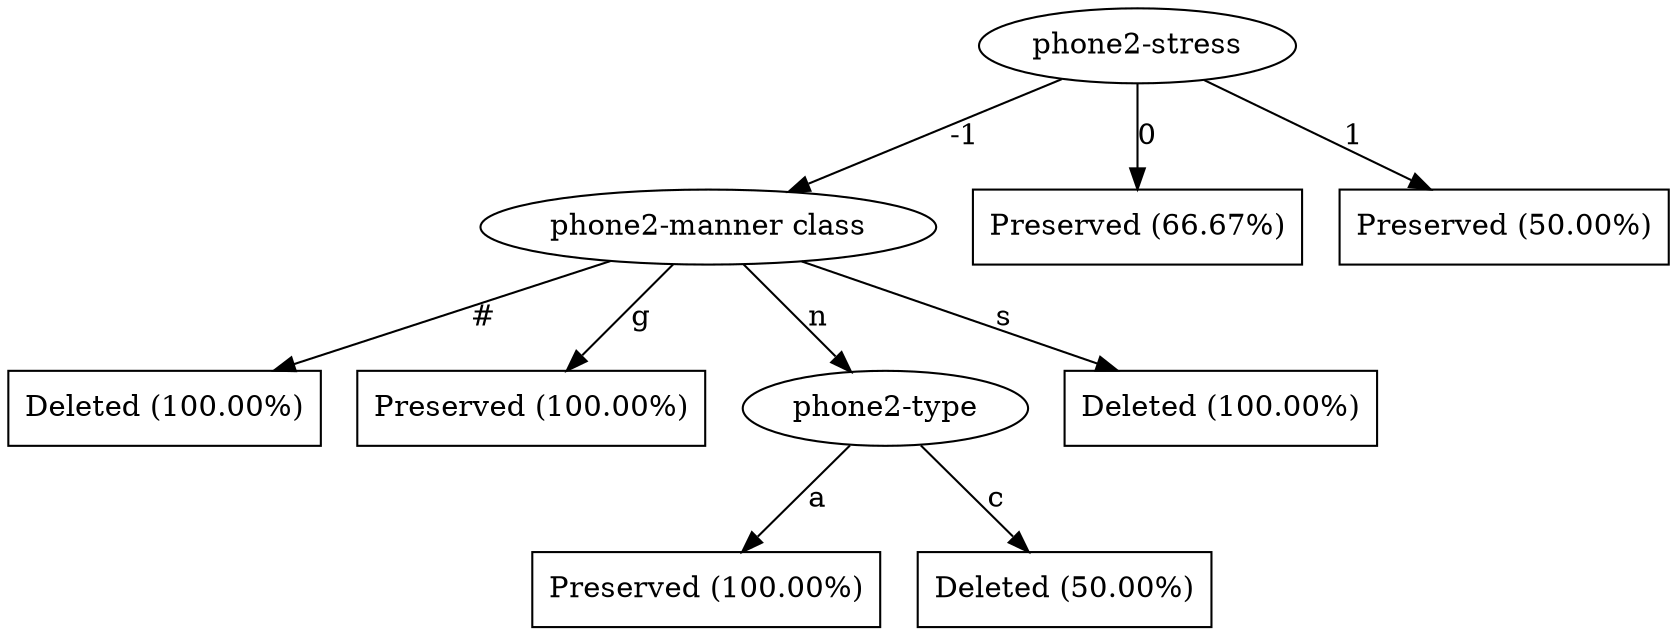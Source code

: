 digraph G {
"bg==" [ shape=ellipse label="phone2-stress"]
"bg==" -> "bi0w" [ label="-1" ]
"bi0w" [ shape=ellipse label="phone2-manner class"]
"bi0w" -> "bi0wLTA=" [ label="#" ]
"bi0wLTA=" [ shape=box label="Deleted (100.00%)"]
"bi0w" -> "bi0wLTU=" [ label="g" ]
"bi0wLTU=" [ shape=box label="Preserved (100.00%)"]
"bi0w" -> "bi0wLTY=" [ label="n" ]
"bi0wLTY=" [ shape=ellipse label="phone2-type"]
"bi0wLTY=" -> "bi0wLTYtMQ==" [ label="a" ]
"bi0wLTYtMQ==" [ shape=box label="Preserved (100.00%)"]
"bi0wLTY=" -> "bi0wLTYtMg==" [ label="c" ]
"bi0wLTYtMg==" [ shape=box label="Deleted (50.00%)"]
"bi0w" -> "bi0wLTc=" [ label="s" ]
"bi0wLTc=" [ shape=box label="Deleted (100.00%)"]
"bg==" -> "bi0x" [ label="0" ]
"bi0x" [ shape=box label="Preserved (66.67%)"]
"bg==" -> "bi0y" [ label="1" ]
"bi0y" [ shape=box label="Preserved (50.00%)"]
}
